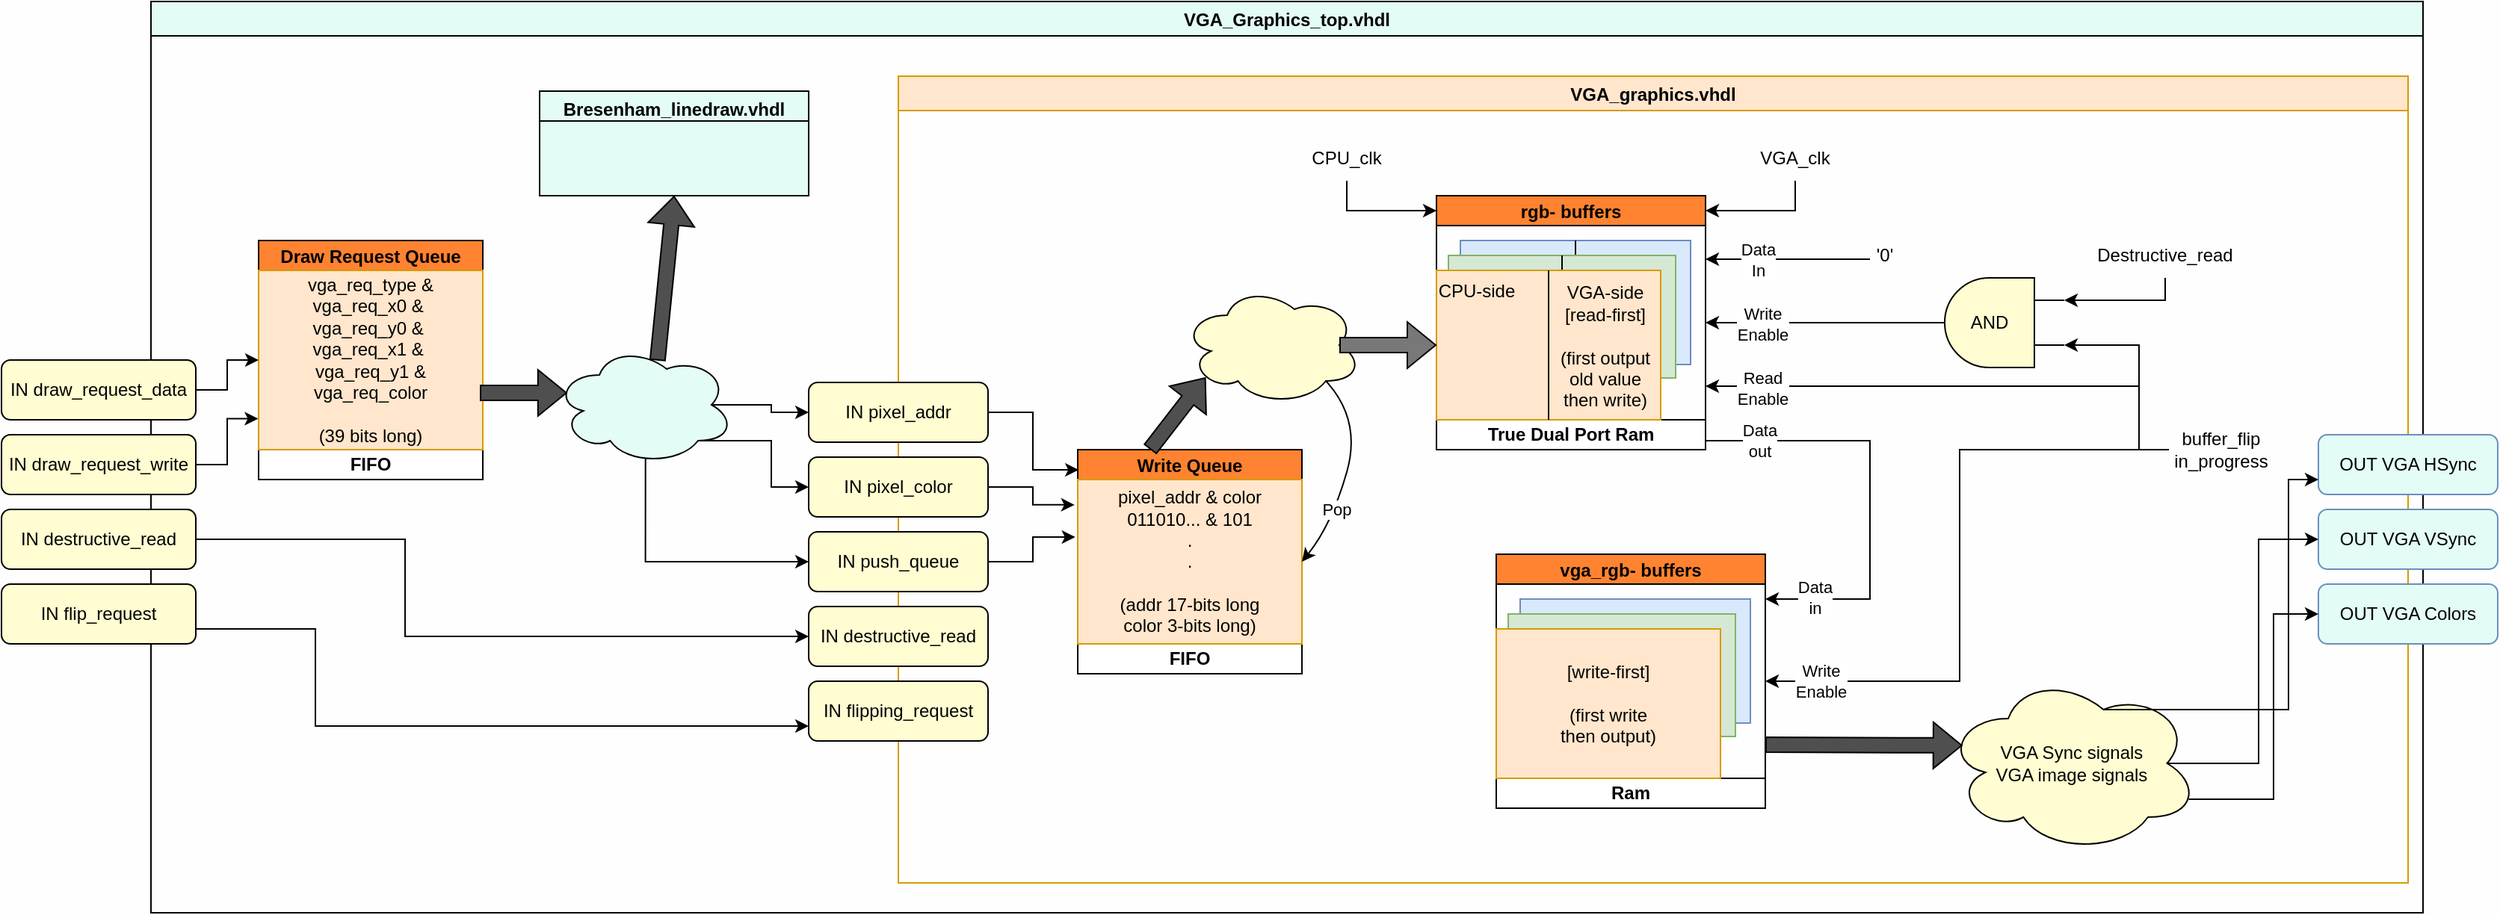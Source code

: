 <mxfile version="16.2.2" type="device"><diagram id="OmLR2BWx2eHwUq79IcDU" name="Page-1"><mxGraphModel dx="1721" dy="808" grid="1" gridSize="10" guides="1" tooltips="1" connect="1" arrows="1" fold="1" page="1" pageScale="1" pageWidth="827" pageHeight="1169" background="#FFFEFE" math="0" shadow="0"><root><mxCell id="0"/><mxCell id="1" parent="0"/><mxCell id="ckx40Ve6rpVqcE09lK4P-172" value="VGA_Graphics_top.vhdl" style="swimlane;labelBackgroundColor=none;fillColor=#E3FCF6;gradientColor=none;startSize=23;" parent="1" vertex="1"><mxGeometry x="-540" y="130" width="1520" height="610" as="geometry"/></mxCell><mxCell id="ckx40Ve6rpVqcE09lK4P-9" value="VGA_graphics.vhdl" style="swimlane;labelBackgroundColor=none;fillColor=#ffe6cc;strokeColor=#d79b00;" parent="ckx40Ve6rpVqcE09lK4P-172" vertex="1"><mxGeometry x="500" y="50" width="1010" height="540" as="geometry"/></mxCell><mxCell id="ckx40Ve6rpVqcE09lK4P-25" value="rgb- buffers" style="swimlane;labelBackgroundColor=none;fillColor=#FF8330;gradientColor=none;startSize=20;" parent="ckx40Ve6rpVqcE09lK4P-9" vertex="1"><mxGeometry x="360" y="80" width="180" height="170" as="geometry"><mxRectangle x="160" y="70" width="100" height="30" as="alternateBounds"/></mxGeometry></mxCell><mxCell id="ckx40Ve6rpVqcE09lK4P-19" value="" style="rounded=0;whiteSpace=wrap;html=1;labelBackgroundColor=none;fillColor=#dae8fc;strokeColor=#6c8ebf;" parent="ckx40Ve6rpVqcE09lK4P-25" vertex="1"><mxGeometry x="16" y="30" width="154" height="83" as="geometry"/></mxCell><mxCell id="ckx40Ve6rpVqcE09lK4P-27" value="&lt;span style=&quot;font-weight: 700&quot;&gt;True Dual Port Ram&lt;/span&gt;" style="rounded=0;whiteSpace=wrap;html=1;labelBackgroundColor=none;" parent="ckx40Ve6rpVqcE09lK4P-25" vertex="1"><mxGeometry y="150" width="180" height="20" as="geometry"/></mxCell><mxCell id="ckx40Ve6rpVqcE09lK4P-33" value="" style="endArrow=none;html=1;rounded=0;entryX=0.5;entryY=0;entryDx=0;entryDy=0;exitX=0.5;exitY=1;exitDx=0;exitDy=0;" parent="ckx40Ve6rpVqcE09lK4P-25" source="ckx40Ve6rpVqcE09lK4P-19" target="ckx40Ve6rpVqcE09lK4P-19" edge="1"><mxGeometry width="50" height="50" relative="1" as="geometry"><mxPoint x="45" y="90" as="sourcePoint"/><mxPoint x="95" y="40" as="targetPoint"/></mxGeometry></mxCell><mxCell id="ckx40Ve6rpVqcE09lK4P-22" value="" style="rounded=0;whiteSpace=wrap;html=1;labelBackgroundColor=none;fillColor=#d5e8d4;strokeColor=#82b366;" parent="ckx40Ve6rpVqcE09lK4P-25" vertex="1"><mxGeometry x="8" y="40" width="152" height="82" as="geometry"/></mxCell><mxCell id="ckx40Ve6rpVqcE09lK4P-32" value="" style="endArrow=none;html=1;rounded=0;entryX=0.5;entryY=0;entryDx=0;entryDy=0;exitX=0.5;exitY=1;exitDx=0;exitDy=0;" parent="ckx40Ve6rpVqcE09lK4P-25" source="ckx40Ve6rpVqcE09lK4P-22" target="ckx40Ve6rpVqcE09lK4P-22" edge="1"><mxGeometry width="50" height="50" relative="1" as="geometry"><mxPoint x="-30" y="160" as="sourcePoint"/><mxPoint x="20" y="110" as="targetPoint"/></mxGeometry></mxCell><mxCell id="ckx40Ve6rpVqcE09lK4P-23" value="" style="rounded=0;whiteSpace=wrap;html=1;labelBackgroundColor=none;fillColor=#ffe6cc;strokeColor=#d79b00;" parent="ckx40Ve6rpVqcE09lK4P-25" vertex="1"><mxGeometry y="50" width="150" height="100" as="geometry"/></mxCell><mxCell id="ckx40Ve6rpVqcE09lK4P-31" value="" style="endArrow=none;html=1;rounded=0;entryX=0.5;entryY=0;entryDx=0;entryDy=0;exitX=0.5;exitY=1;exitDx=0;exitDy=0;" parent="ckx40Ve6rpVqcE09lK4P-25" source="ckx40Ve6rpVqcE09lK4P-23" target="ckx40Ve6rpVqcE09lK4P-23" edge="1"><mxGeometry width="50" height="50" relative="1" as="geometry"><mxPoint x="-30" y="170" as="sourcePoint"/><mxPoint x="20" y="120" as="targetPoint"/></mxGeometry></mxCell><mxCell id="ckx40Ve6rpVqcE09lK4P-34" value="CPU-side" style="text;html=1;strokeColor=none;fillColor=none;align=center;verticalAlign=middle;whiteSpace=wrap;rounded=0;labelBackgroundColor=none;" parent="ckx40Ve6rpVqcE09lK4P-25" vertex="1"><mxGeometry y="50" width="54" height="27" as="geometry"/></mxCell><mxCell id="ckx40Ve6rpVqcE09lK4P-45" value="VGA-side&lt;br&gt;[read-first]&lt;br&gt;&lt;br&gt;(first output old value&lt;br&gt;then write)" style="text;html=1;strokeColor=none;fillColor=none;align=center;verticalAlign=middle;whiteSpace=wrap;rounded=0;labelBackgroundColor=none;" parent="ckx40Ve6rpVqcE09lK4P-25" vertex="1"><mxGeometry x="76" y="51" width="74" height="99" as="geometry"/></mxCell><mxCell id="ckx40Ve6rpVqcE09lK4P-48" value="vga_rgb- buffers" style="swimlane;labelBackgroundColor=none;fillColor=#FF8330;gradientColor=none;startSize=20;" parent="ckx40Ve6rpVqcE09lK4P-9" vertex="1"><mxGeometry x="400" y="320" width="180" height="170" as="geometry"><mxRectangle x="160" y="70" width="100" height="30" as="alternateBounds"/></mxGeometry></mxCell><mxCell id="ckx40Ve6rpVqcE09lK4P-49" value="" style="rounded=0;whiteSpace=wrap;html=1;labelBackgroundColor=none;fillColor=#dae8fc;strokeColor=#6c8ebf;" parent="ckx40Ve6rpVqcE09lK4P-48" vertex="1"><mxGeometry x="16" y="30" width="154" height="83" as="geometry"/></mxCell><mxCell id="ckx40Ve6rpVqcE09lK4P-50" value="&lt;b&gt;Ram&lt;/b&gt;" style="rounded=0;whiteSpace=wrap;html=1;labelBackgroundColor=none;" parent="ckx40Ve6rpVqcE09lK4P-48" vertex="1"><mxGeometry y="150" width="180" height="20" as="geometry"/></mxCell><mxCell id="ckx40Ve6rpVqcE09lK4P-52" value="" style="rounded=0;whiteSpace=wrap;html=1;labelBackgroundColor=none;fillColor=#d5e8d4;strokeColor=#82b366;" parent="ckx40Ve6rpVqcE09lK4P-48" vertex="1"><mxGeometry x="8" y="40" width="152" height="82" as="geometry"/></mxCell><mxCell id="ckx40Ve6rpVqcE09lK4P-54" value="[write-first]&lt;br&gt;&lt;br&gt;(first write&lt;br&gt;then output)" style="rounded=0;whiteSpace=wrap;html=1;labelBackgroundColor=none;fillColor=#ffe6cc;strokeColor=#d79b00;" parent="ckx40Ve6rpVqcE09lK4P-48" vertex="1"><mxGeometry y="50" width="150" height="100" as="geometry"/></mxCell><mxCell id="ckx40Ve6rpVqcE09lK4P-73" value="VGA Sync signals&lt;br&gt;VGA image signals" style="ellipse;shape=cloud;whiteSpace=wrap;html=1;labelBackgroundColor=none;fillColor=#FFFDD1;gradientColor=none;" parent="ckx40Ve6rpVqcE09lK4P-9" vertex="1"><mxGeometry x="700" y="400" width="170" height="120" as="geometry"/></mxCell><mxCell id="ckx40Ve6rpVqcE09lK4P-74" value="" style="shape=flexArrow;endArrow=classic;html=1;rounded=0;entryX=0.07;entryY=0.4;entryDx=0;entryDy=0;entryPerimeter=0;exitX=1;exitY=0.75;exitDx=0;exitDy=0;fillColor=#4F4F4F;" parent="ckx40Ve6rpVqcE09lK4P-9" source="ckx40Ve6rpVqcE09lK4P-48" target="ckx40Ve6rpVqcE09lK4P-73" edge="1"><mxGeometry width="50" height="50" relative="1" as="geometry"><mxPoint x="560" y="460" as="sourcePoint"/><mxPoint x="701.9" y="448.0" as="targetPoint"/></mxGeometry></mxCell><mxCell id="ckx40Ve6rpVqcE09lK4P-140" style="edgeStyle=orthogonalEdgeStyle;rounded=0;orthogonalLoop=1;jettySize=auto;html=1;entryX=1;entryY=0.25;entryDx=0;entryDy=0;" parent="ckx40Ve6rpVqcE09lK4P-9" source="ckx40Ve6rpVqcE09lK4P-78" target="ckx40Ve6rpVqcE09lK4P-25" edge="1"><mxGeometry relative="1" as="geometry"><Array as="points"><mxPoint x="644" y="123"/></Array></mxGeometry></mxCell><mxCell id="ckx40Ve6rpVqcE09lK4P-141" value="Data&lt;br&gt;In" style="edgeLabel;html=1;align=center;verticalAlign=middle;resizable=0;points=[];" parent="ckx40Ve6rpVqcE09lK4P-140" vertex="1" connectable="0"><mxGeometry x="-0.169" relative="1" as="geometry"><mxPoint x="-30" as="offset"/></mxGeometry></mxCell><mxCell id="ckx40Ve6rpVqcE09lK4P-78" value="'0'" style="text;html=1;strokeColor=none;fillColor=none;align=center;verticalAlign=middle;whiteSpace=wrap;rounded=0;labelBackgroundColor=none;" parent="ckx40Ve6rpVqcE09lK4P-9" vertex="1"><mxGeometry x="650" y="110" width="20" height="20" as="geometry"/></mxCell><mxCell id="ckx40Ve6rpVqcE09lK4P-81" value="" style="endArrow=classic;html=1;rounded=0;entryX=1;entryY=0.5;entryDx=0;entryDy=0;exitX=1;exitY=0.5;exitDx=0;exitDy=0;exitPerimeter=0;" parent="ckx40Ve6rpVqcE09lK4P-9" source="ckx40Ve6rpVqcE09lK4P-134" target="ckx40Ve6rpVqcE09lK4P-25" edge="1"><mxGeometry width="50" height="50" relative="1" as="geometry"><mxPoint x="725" y="165" as="sourcePoint"/><mxPoint x="600" y="210" as="targetPoint"/></mxGeometry></mxCell><mxCell id="ckx40Ve6rpVqcE09lK4P-82" value="Write&lt;br&gt;Enable" style="edgeLabel;html=1;align=center;verticalAlign=middle;resizable=0;points=[];" parent="ckx40Ve6rpVqcE09lK4P-81" vertex="1" connectable="0"><mxGeometry x="-0.379" y="2" relative="1" as="geometry"><mxPoint x="-59" y="-1" as="offset"/></mxGeometry></mxCell><mxCell id="ckx40Ve6rpVqcE09lK4P-92" value="" style="ellipse;shape=cloud;whiteSpace=wrap;html=1;labelBackgroundColor=none;fillColor=#FFFDD1;gradientColor=none;" parent="ckx40Ve6rpVqcE09lK4P-9" vertex="1"><mxGeometry x="190" y="140" width="120" height="80" as="geometry"/></mxCell><mxCell id="ckx40Ve6rpVqcE09lK4P-94" value="" style="shape=flexArrow;endArrow=classic;html=1;rounded=0;exitX=0.875;exitY=0.5;exitDx=0;exitDy=0;exitPerimeter=0;entryX=0;entryY=0.5;entryDx=0;entryDy=0;fillColor=#787878;" parent="ckx40Ve6rpVqcE09lK4P-9" source="ckx40Ve6rpVqcE09lK4P-92" target="ckx40Ve6rpVqcE09lK4P-23" edge="1"><mxGeometry width="50" height="50" relative="1" as="geometry"><mxPoint x="210" y="160" as="sourcePoint"/><mxPoint x="370" y="110" as="targetPoint"/></mxGeometry></mxCell><mxCell id="ckx40Ve6rpVqcE09lK4P-145" style="edgeStyle=orthogonalEdgeStyle;rounded=0;orthogonalLoop=1;jettySize=auto;html=1;entryX=0;entryY=0.25;entryDx=0;entryDy=0;entryPerimeter=0;" parent="ckx40Ve6rpVqcE09lK4P-9" source="ckx40Ve6rpVqcE09lK4P-86" target="ckx40Ve6rpVqcE09lK4P-134" edge="1"><mxGeometry relative="1" as="geometry"><Array as="points"><mxPoint x="830" y="250"/><mxPoint x="830" y="180"/></Array></mxGeometry></mxCell><mxCell id="nvDLu380f2V6rDjUBtkJ-11" style="edgeStyle=orthogonalEdgeStyle;rounded=0;orthogonalLoop=1;jettySize=auto;html=1;entryX=1;entryY=0.75;entryDx=0;entryDy=0;strokeColor=#000000;" edge="1" parent="ckx40Ve6rpVqcE09lK4P-9" source="ckx40Ve6rpVqcE09lK4P-86" target="ckx40Ve6rpVqcE09lK4P-25"><mxGeometry relative="1" as="geometry"><Array as="points"><mxPoint x="830" y="250"/><mxPoint x="830" y="207"/></Array></mxGeometry></mxCell><mxCell id="nvDLu380f2V6rDjUBtkJ-12" value="Read&lt;br&gt;Enable" style="edgeLabel;html=1;align=center;verticalAlign=middle;resizable=0;points=[];" vertex="1" connectable="0" parent="nvDLu380f2V6rDjUBtkJ-11"><mxGeometry x="0.738" y="2" relative="1" as="geometry"><mxPoint x="-8" y="-1" as="offset"/></mxGeometry></mxCell><mxCell id="ckx40Ve6rpVqcE09lK4P-86" value="buffer_flip&lt;br&gt;in_progress" style="text;html=1;strokeColor=none;fillColor=none;align=center;verticalAlign=middle;whiteSpace=wrap;rounded=0;labelBackgroundColor=none;" parent="ckx40Ve6rpVqcE09lK4P-9" vertex="1"><mxGeometry x="850" y="230" width="70" height="40" as="geometry"/></mxCell><mxCell id="ckx40Ve6rpVqcE09lK4P-87" style="edgeStyle=orthogonalEdgeStyle;rounded=0;orthogonalLoop=1;jettySize=auto;html=1;entryX=1;entryY=0.5;entryDx=0;entryDy=0;" parent="ckx40Ve6rpVqcE09lK4P-9" source="ckx40Ve6rpVqcE09lK4P-86" target="ckx40Ve6rpVqcE09lK4P-48" edge="1"><mxGeometry relative="1" as="geometry"><mxPoint x="550" y="370" as="targetPoint"/><Array as="points"><mxPoint x="710" y="250"/><mxPoint x="710" y="405"/></Array></mxGeometry></mxCell><mxCell id="ckx40Ve6rpVqcE09lK4P-88" value="Write&lt;br&gt;Enable" style="edgeLabel;html=1;align=center;verticalAlign=middle;resizable=0;points=[];" parent="ckx40Ve6rpVqcE09lK4P-87" vertex="1" connectable="0"><mxGeometry x="0.4" relative="1" as="geometry"><mxPoint x="-91" as="offset"/></mxGeometry></mxCell><mxCell id="ckx40Ve6rpVqcE09lK4P-95" value="Write Queue" style="swimlane;labelBackgroundColor=none;fillColor=#FF8330;gradientColor=none;startSize=20;" parent="ckx40Ve6rpVqcE09lK4P-9" vertex="1"><mxGeometry x="120" y="250" width="150" height="150" as="geometry"><mxRectangle x="160" y="70" width="100" height="30" as="alternateBounds"/></mxGeometry></mxCell><mxCell id="ckx40Ve6rpVqcE09lK4P-97" value="&lt;span style=&quot;font-weight: 700&quot;&gt;FIFO&lt;/span&gt;" style="rounded=0;whiteSpace=wrap;html=1;labelBackgroundColor=none;" parent="ckx40Ve6rpVqcE09lK4P-95" vertex="1"><mxGeometry y="130" width="150" height="20" as="geometry"/></mxCell><mxCell id="ckx40Ve6rpVqcE09lK4P-105" value="pixel_addr &amp;amp; color&lt;br&gt;011010... &amp;amp; 101&lt;br&gt;.&lt;br&gt;.&lt;br&gt;&lt;br&gt;(addr 17-bits long&lt;br&gt;color 3-bits long)" style="rounded=0;whiteSpace=wrap;html=1;labelBackgroundColor=none;fillColor=#ffe6cc;strokeColor=#d79b00;" parent="ckx40Ve6rpVqcE09lK4P-95" vertex="1"><mxGeometry y="20" width="150" height="110" as="geometry"/></mxCell><mxCell id="ckx40Ve6rpVqcE09lK4P-123" value="" style="shape=flexArrow;endArrow=classic;html=1;rounded=0;entryX=0.13;entryY=0.77;entryDx=0;entryDy=0;entryPerimeter=0;exitX=0.322;exitY=-0.001;exitDx=0;exitDy=0;exitPerimeter=0;fillColor=#4F4F4F;" parent="ckx40Ve6rpVqcE09lK4P-9" source="ckx40Ve6rpVqcE09lK4P-95" target="ckx40Ve6rpVqcE09lK4P-92" edge="1"><mxGeometry width="50" height="50" relative="1" as="geometry"><mxPoint x="170" y="240" as="sourcePoint"/><mxPoint x="170" y="160" as="targetPoint"/></mxGeometry></mxCell><mxCell id="ckx40Ve6rpVqcE09lK4P-124" value="" style="curved=1;endArrow=classic;html=1;rounded=0;exitX=0.8;exitY=0.8;exitDx=0;exitDy=0;exitPerimeter=0;entryX=1;entryY=0.5;entryDx=0;entryDy=0;" parent="ckx40Ve6rpVqcE09lK4P-9" source="ckx40Ve6rpVqcE09lK4P-92" target="ckx40Ve6rpVqcE09lK4P-95" edge="1"><mxGeometry width="50" height="50" relative="1" as="geometry"><mxPoint x="330" y="470" as="sourcePoint"/><mxPoint x="380" y="420" as="targetPoint"/><Array as="points"><mxPoint x="310" y="230"/><mxPoint x="290" y="300"/></Array></mxGeometry></mxCell><mxCell id="ckx40Ve6rpVqcE09lK4P-128" value="Pop" style="edgeLabel;html=1;align=center;verticalAlign=middle;resizable=0;points=[];" parent="ckx40Ve6rpVqcE09lK4P-124" vertex="1" connectable="0"><mxGeometry x="0.19" y="-4" relative="1" as="geometry"><mxPoint y="15" as="offset"/></mxGeometry></mxCell><mxCell id="ckx40Ve6rpVqcE09lK4P-131" style="edgeStyle=orthogonalEdgeStyle;rounded=0;orthogonalLoop=1;jettySize=auto;html=1;" parent="ckx40Ve6rpVqcE09lK4P-9" source="ckx40Ve6rpVqcE09lK4P-129" target="ckx40Ve6rpVqcE09lK4P-25" edge="1"><mxGeometry relative="1" as="geometry"><Array as="points"><mxPoint x="300" y="90"/></Array></mxGeometry></mxCell><mxCell id="ckx40Ve6rpVqcE09lK4P-129" value="CPU_clk" style="text;html=1;strokeColor=none;fillColor=none;align=center;verticalAlign=middle;whiteSpace=wrap;rounded=0;labelBackgroundColor=none;" parent="ckx40Ve6rpVqcE09lK4P-9" vertex="1"><mxGeometry x="270" y="40" width="60" height="30" as="geometry"/></mxCell><mxCell id="ckx40Ve6rpVqcE09lK4P-132" style="edgeStyle=orthogonalEdgeStyle;rounded=0;orthogonalLoop=1;jettySize=auto;html=1;" parent="ckx40Ve6rpVqcE09lK4P-9" source="ckx40Ve6rpVqcE09lK4P-130" target="ckx40Ve6rpVqcE09lK4P-25" edge="1"><mxGeometry relative="1" as="geometry"><Array as="points"><mxPoint x="600" y="90"/></Array></mxGeometry></mxCell><mxCell id="ckx40Ve6rpVqcE09lK4P-130" value="VGA_clk" style="text;html=1;strokeColor=none;fillColor=none;align=center;verticalAlign=middle;whiteSpace=wrap;rounded=0;labelBackgroundColor=none;" parent="ckx40Ve6rpVqcE09lK4P-9" vertex="1"><mxGeometry x="570" y="40" width="60" height="30" as="geometry"/></mxCell><mxCell id="ckx40Ve6rpVqcE09lK4P-134" value="" style="verticalLabelPosition=bottom;shadow=0;dashed=0;align=center;html=1;verticalAlign=top;shape=mxgraph.electrical.logic_gates.logic_gate;operation=and;labelBackgroundColor=none;fillColor=#FFFDD1;gradientColor=none;rotation=-180;" parent="ckx40Ve6rpVqcE09lK4P-9" vertex="1"><mxGeometry x="680" y="135" width="100" height="60" as="geometry"/></mxCell><mxCell id="ckx40Ve6rpVqcE09lK4P-144" style="edgeStyle=orthogonalEdgeStyle;rounded=0;orthogonalLoop=1;jettySize=auto;html=1;entryX=0;entryY=0.75;entryDx=0;entryDy=0;entryPerimeter=0;" parent="ckx40Ve6rpVqcE09lK4P-9" source="ckx40Ve6rpVqcE09lK4P-136" target="ckx40Ve6rpVqcE09lK4P-134" edge="1"><mxGeometry relative="1" as="geometry"><Array as="points"><mxPoint x="847" y="150"/></Array></mxGeometry></mxCell><mxCell id="ckx40Ve6rpVqcE09lK4P-136" value="Destructive_read" style="text;html=1;strokeColor=none;fillColor=none;align=center;verticalAlign=middle;whiteSpace=wrap;rounded=0;labelBackgroundColor=none;" parent="ckx40Ve6rpVqcE09lK4P-9" vertex="1"><mxGeometry x="800" y="105" width="95" height="30" as="geometry"/></mxCell><mxCell id="ckx40Ve6rpVqcE09lK4P-146" value="AND" style="text;html=1;strokeColor=none;fillColor=none;align=center;verticalAlign=middle;whiteSpace=wrap;rounded=0;labelBackgroundColor=none;" parent="ckx40Ve6rpVqcE09lK4P-9" vertex="1"><mxGeometry x="700" y="150" width="60" height="30" as="geometry"/></mxCell><mxCell id="ckx40Ve6rpVqcE09lK4P-122" value="IN flipping_request" style="rounded=1;whiteSpace=wrap;html=1;labelBackgroundColor=none;fillColor=#FFFDD1;gradientColor=none;" parent="ckx40Ve6rpVqcE09lK4P-9" vertex="1"><mxGeometry x="-60" y="405" width="120" height="40" as="geometry"/></mxCell><mxCell id="ckx40Ve6rpVqcE09lK4P-148" value="IN destructive_read" style="rounded=1;whiteSpace=wrap;html=1;labelBackgroundColor=none;fillColor=#FFFDD1;gradientColor=none;" parent="ckx40Ve6rpVqcE09lK4P-9" vertex="1"><mxGeometry x="-60" y="355" width="120" height="40" as="geometry"/></mxCell><mxCell id="ckx40Ve6rpVqcE09lK4P-163" style="edgeStyle=orthogonalEdgeStyle;rounded=0;orthogonalLoop=1;jettySize=auto;html=1;exitX=1;exitY=0.5;exitDx=0;exitDy=0;entryX=-0.011;entryY=0.35;entryDx=0;entryDy=0;entryPerimeter=0;" parent="ckx40Ve6rpVqcE09lK4P-9" source="ckx40Ve6rpVqcE09lK4P-149" target="ckx40Ve6rpVqcE09lK4P-105" edge="1"><mxGeometry relative="1" as="geometry"/></mxCell><mxCell id="ckx40Ve6rpVqcE09lK4P-149" value="IN push_queue" style="rounded=1;whiteSpace=wrap;html=1;labelBackgroundColor=none;fillColor=#FFFDD1;gradientColor=none;" parent="ckx40Ve6rpVqcE09lK4P-9" vertex="1"><mxGeometry x="-60" y="305" width="120" height="40" as="geometry"/></mxCell><mxCell id="ckx40Ve6rpVqcE09lK4P-162" style="edgeStyle=orthogonalEdgeStyle;rounded=0;orthogonalLoop=1;jettySize=auto;html=1;exitX=1;exitY=0.5;exitDx=0;exitDy=0;entryX=-0.014;entryY=0.154;entryDx=0;entryDy=0;entryPerimeter=0;" parent="ckx40Ve6rpVqcE09lK4P-9" source="ckx40Ve6rpVqcE09lK4P-150" target="ckx40Ve6rpVqcE09lK4P-105" edge="1"><mxGeometry relative="1" as="geometry"/></mxCell><mxCell id="ckx40Ve6rpVqcE09lK4P-150" value="IN pixel_color" style="rounded=1;whiteSpace=wrap;html=1;labelBackgroundColor=none;fillColor=#FFFDD1;gradientColor=none;" parent="ckx40Ve6rpVqcE09lK4P-9" vertex="1"><mxGeometry x="-60" y="255" width="120" height="40" as="geometry"/></mxCell><mxCell id="ckx40Ve6rpVqcE09lK4P-161" style="edgeStyle=orthogonalEdgeStyle;rounded=0;orthogonalLoop=1;jettySize=auto;html=1;exitX=1;exitY=0.5;exitDx=0;exitDy=0;entryX=0.004;entryY=0.09;entryDx=0;entryDy=0;entryPerimeter=0;" parent="ckx40Ve6rpVqcE09lK4P-9" source="ckx40Ve6rpVqcE09lK4P-151" target="ckx40Ve6rpVqcE09lK4P-95" edge="1"><mxGeometry relative="1" as="geometry"/></mxCell><mxCell id="ckx40Ve6rpVqcE09lK4P-151" value="IN pixel_addr" style="rounded=1;whiteSpace=wrap;html=1;labelBackgroundColor=none;fillColor=#FFFDD1;gradientColor=none;" parent="ckx40Ve6rpVqcE09lK4P-9" vertex="1"><mxGeometry x="-60" y="205" width="120" height="40" as="geometry"/></mxCell><mxCell id="ckx40Ve6rpVqcE09lK4P-152" value="OUT VGA Colors" style="rounded=1;whiteSpace=wrap;html=1;labelBackgroundColor=none;fillColor=#E3FCF6;strokeColor=#6c8ebf;" parent="ckx40Ve6rpVqcE09lK4P-172" vertex="1"><mxGeometry x="1450" y="390" width="120" height="40" as="geometry"/></mxCell><mxCell id="ckx40Ve6rpVqcE09lK4P-153" value="OUT VGA HSync" style="rounded=1;whiteSpace=wrap;html=1;labelBackgroundColor=none;fillColor=#E3FCF6;strokeColor=#6c8ebf;" parent="ckx40Ve6rpVqcE09lK4P-172" vertex="1"><mxGeometry x="1450" y="290" width="120" height="40" as="geometry"/></mxCell><mxCell id="ckx40Ve6rpVqcE09lK4P-154" value="OUT VGA VSync" style="rounded=1;whiteSpace=wrap;html=1;labelBackgroundColor=none;fillColor=#E3FCF6;strokeColor=#6c8ebf;" parent="ckx40Ve6rpVqcE09lK4P-172" vertex="1"><mxGeometry x="1450" y="340" width="120" height="40" as="geometry"/></mxCell><mxCell id="ckx40Ve6rpVqcE09lK4P-168" style="edgeStyle=orthogonalEdgeStyle;rounded=0;orthogonalLoop=1;jettySize=auto;html=1;exitX=0.625;exitY=0.2;exitDx=0;exitDy=0;exitPerimeter=0;entryX=0;entryY=0.75;entryDx=0;entryDy=0;strokeColor=#000000;fillColor=#4F4F4F;" parent="ckx40Ve6rpVqcE09lK4P-172" source="ckx40Ve6rpVqcE09lK4P-73" target="ckx40Ve6rpVqcE09lK4P-153" edge="1"><mxGeometry relative="1" as="geometry"><Array as="points"><mxPoint x="1430" y="474"/><mxPoint x="1430" y="320"/></Array></mxGeometry></mxCell><mxCell id="ckx40Ve6rpVqcE09lK4P-170" style="edgeStyle=orthogonalEdgeStyle;rounded=0;orthogonalLoop=1;jettySize=auto;html=1;exitX=0.875;exitY=0.5;exitDx=0;exitDy=0;exitPerimeter=0;entryX=0;entryY=0.5;entryDx=0;entryDy=0;strokeColor=#000000;fillColor=#4F4F4F;" parent="ckx40Ve6rpVqcE09lK4P-172" source="ckx40Ve6rpVqcE09lK4P-73" target="ckx40Ve6rpVqcE09lK4P-154" edge="1"><mxGeometry relative="1" as="geometry"><Array as="points"><mxPoint x="1410" y="510"/><mxPoint x="1410" y="360"/></Array></mxGeometry></mxCell><mxCell id="ckx40Ve6rpVqcE09lK4P-171" style="edgeStyle=orthogonalEdgeStyle;rounded=0;orthogonalLoop=1;jettySize=auto;html=1;exitX=0.96;exitY=0.7;exitDx=0;exitDy=0;exitPerimeter=0;entryX=0;entryY=0.5;entryDx=0;entryDy=0;strokeColor=#000000;fillColor=#4F4F4F;" parent="ckx40Ve6rpVqcE09lK4P-172" source="ckx40Ve6rpVqcE09lK4P-73" target="ckx40Ve6rpVqcE09lK4P-152" edge="1"><mxGeometry relative="1" as="geometry"><Array as="points"><mxPoint x="1420" y="534"/><mxPoint x="1420" y="410"/></Array></mxGeometry></mxCell><mxCell id="ckx40Ve6rpVqcE09lK4P-173" value="Bresenham_linedraw.vhdl" style="swimlane;labelBackgroundColor=none;fillColor=#E3FCF6;gradientColor=none;" parent="ckx40Ve6rpVqcE09lK4P-172" vertex="1"><mxGeometry x="260" y="60" width="180" height="70" as="geometry"/></mxCell><mxCell id="ckx40Ve6rpVqcE09lK4P-212" value="" style="rounded=0;whiteSpace=wrap;html=1;labelBackgroundColor=none;fontSize=11;fillColor=#E3FCF6;gradientColor=none;" parent="ckx40Ve6rpVqcE09lK4P-173" vertex="1"><mxGeometry y="20" width="180" height="50" as="geometry"/></mxCell><mxCell id="ckx40Ve6rpVqcE09lK4P-186" value="Draw Request Queue" style="swimlane;labelBackgroundColor=none;fillColor=#FF8330;gradientColor=none;startSize=20;" parent="ckx40Ve6rpVqcE09lK4P-172" vertex="1"><mxGeometry x="72" y="160" width="150" height="160" as="geometry"><mxRectangle x="160" y="70" width="100" height="30" as="alternateBounds"/></mxGeometry></mxCell><mxCell id="ckx40Ve6rpVqcE09lK4P-187" value="&lt;span style=&quot;font-weight: 700&quot;&gt;FIFO&lt;/span&gt;" style="rounded=0;whiteSpace=wrap;html=1;labelBackgroundColor=none;" parent="ckx40Ve6rpVqcE09lK4P-186" vertex="1"><mxGeometry y="140" width="150" height="20" as="geometry"/></mxCell><mxCell id="ckx40Ve6rpVqcE09lK4P-188" value="&lt;div&gt;vga_req_type &amp;amp; vga_req_x0 &amp;amp;&amp;nbsp;&lt;/div&gt;&lt;div&gt;vga_req_y0 &amp;amp;&amp;nbsp;&lt;/div&gt;&lt;div&gt;vga_req_x1 &amp;amp;&amp;nbsp;&lt;/div&gt;&lt;div&gt;vga_req_y1 &amp;amp; vga_req_color&lt;/div&gt;&lt;div&gt;&lt;br&gt;&lt;/div&gt;&lt;div&gt;(39 bits long)&lt;/div&gt;" style="rounded=0;whiteSpace=wrap;html=1;labelBackgroundColor=none;fillColor=#ffe6cc;strokeColor=#d79b00;" parent="ckx40Ve6rpVqcE09lK4P-186" vertex="1"><mxGeometry y="20" width="150" height="120" as="geometry"/></mxCell><mxCell id="ckx40Ve6rpVqcE09lK4P-203" style="edgeStyle=orthogonalEdgeStyle;rounded=0;orthogonalLoop=1;jettySize=auto;html=1;entryX=0;entryY=0.5;entryDx=0;entryDy=0;fontSize=11;strokeColor=#000000;fillColor=#4F4F4F;exitX=0.875;exitY=0.5;exitDx=0;exitDy=0;exitPerimeter=0;" parent="ckx40Ve6rpVqcE09lK4P-172" source="ckx40Ve6rpVqcE09lK4P-200" target="ckx40Ve6rpVqcE09lK4P-151" edge="1"><mxGeometry relative="1" as="geometry"/></mxCell><mxCell id="ckx40Ve6rpVqcE09lK4P-204" style="edgeStyle=orthogonalEdgeStyle;rounded=0;orthogonalLoop=1;jettySize=auto;html=1;exitX=0.8;exitY=0.8;exitDx=0;exitDy=0;exitPerimeter=0;entryX=0;entryY=0.5;entryDx=0;entryDy=0;fontSize=11;strokeColor=#000000;fillColor=#4F4F4F;" parent="ckx40Ve6rpVqcE09lK4P-172" source="ckx40Ve6rpVqcE09lK4P-200" target="ckx40Ve6rpVqcE09lK4P-150" edge="1"><mxGeometry relative="1" as="geometry"/></mxCell><mxCell id="ckx40Ve6rpVqcE09lK4P-205" style="edgeStyle=orthogonalEdgeStyle;rounded=0;orthogonalLoop=1;jettySize=auto;html=1;entryX=0;entryY=0.5;entryDx=0;entryDy=0;fontSize=11;strokeColor=#000000;fillColor=#4F4F4F;exitX=0.507;exitY=0.943;exitDx=0;exitDy=0;exitPerimeter=0;" parent="ckx40Ve6rpVqcE09lK4P-172" source="ckx40Ve6rpVqcE09lK4P-200" target="ckx40Ve6rpVqcE09lK4P-149" edge="1"><mxGeometry relative="1" as="geometry"><Array as="points"><mxPoint x="331" y="375"/></Array></mxGeometry></mxCell><mxCell id="ckx40Ve6rpVqcE09lK4P-200" value="" style="ellipse;shape=cloud;whiteSpace=wrap;html=1;labelBackgroundColor=none;fontSize=11;fillColor=#E3FCF6;gradientColor=none;" parent="ckx40Ve6rpVqcE09lK4P-172" vertex="1"><mxGeometry x="270" y="230" width="120" height="80" as="geometry"/></mxCell><mxCell id="ckx40Ve6rpVqcE09lK4P-201" value="" style="shape=flexArrow;endArrow=classic;html=1;rounded=0;fontSize=11;strokeColor=#000000;fillColor=#4F4F4F;entryX=0.5;entryY=1;entryDx=0;entryDy=0;exitX=0.574;exitY=0.13;exitDx=0;exitDy=0;exitPerimeter=0;" parent="ckx40Ve6rpVqcE09lK4P-172" source="ckx40Ve6rpVqcE09lK4P-200" target="ckx40Ve6rpVqcE09lK4P-173" edge="1"><mxGeometry width="50" height="50" relative="1" as="geometry"><mxPoint x="250" y="360" as="sourcePoint"/><mxPoint x="300" y="310" as="targetPoint"/></mxGeometry></mxCell><mxCell id="ckx40Ve6rpVqcE09lK4P-202" value="" style="shape=flexArrow;endArrow=classic;html=1;rounded=0;fontSize=11;strokeColor=#000000;fillColor=#4F4F4F;entryX=0.07;entryY=0.4;entryDx=0;entryDy=0;entryPerimeter=0;" parent="ckx40Ve6rpVqcE09lK4P-172" target="ckx40Ve6rpVqcE09lK4P-200" edge="1"><mxGeometry width="50" height="50" relative="1" as="geometry"><mxPoint x="220" y="262" as="sourcePoint"/><mxPoint x="303.12" y="379.6" as="targetPoint"/></mxGeometry></mxCell><mxCell id="ckx40Ve6rpVqcE09lK4P-207" style="edgeStyle=orthogonalEdgeStyle;rounded=0;orthogonalLoop=1;jettySize=auto;html=1;entryX=0;entryY=0.75;entryDx=0;entryDy=0;fontSize=11;strokeColor=#000000;fillColor=#4F4F4F;" parent="1" source="ckx40Ve6rpVqcE09lK4P-175" target="ckx40Ve6rpVqcE09lK4P-122" edge="1"><mxGeometry relative="1" as="geometry"><Array as="points"><mxPoint x="-430" y="550"/><mxPoint x="-430" y="615"/></Array></mxGeometry></mxCell><mxCell id="ckx40Ve6rpVqcE09lK4P-175" value="IN flip_request" style="rounded=1;whiteSpace=wrap;html=1;labelBackgroundColor=none;fillColor=#FFFDD1;gradientColor=none;" parent="1" vertex="1"><mxGeometry x="-640" y="520" width="130" height="40" as="geometry"/></mxCell><mxCell id="ckx40Ve6rpVqcE09lK4P-208" style="edgeStyle=orthogonalEdgeStyle;rounded=0;orthogonalLoop=1;jettySize=auto;html=1;entryX=0;entryY=0.5;entryDx=0;entryDy=0;fontSize=11;strokeColor=#000000;fillColor=#4F4F4F;" parent="1" source="ckx40Ve6rpVqcE09lK4P-176" target="ckx40Ve6rpVqcE09lK4P-148" edge="1"><mxGeometry relative="1" as="geometry"><Array as="points"><mxPoint x="-370" y="490"/><mxPoint x="-370" y="555"/></Array></mxGeometry></mxCell><mxCell id="ckx40Ve6rpVqcE09lK4P-176" value="IN destructive_read" style="rounded=1;whiteSpace=wrap;html=1;labelBackgroundColor=none;fillColor=#FFFDD1;gradientColor=none;" parent="1" vertex="1"><mxGeometry x="-640" y="470" width="130" height="40" as="geometry"/></mxCell><mxCell id="ckx40Ve6rpVqcE09lK4P-211" style="edgeStyle=orthogonalEdgeStyle;rounded=0;orthogonalLoop=1;jettySize=auto;html=1;entryX=-0.002;entryY=0.827;entryDx=0;entryDy=0;entryPerimeter=0;fontSize=11;strokeColor=#000000;fillColor=#4F4F4F;" parent="1" source="ckx40Ve6rpVqcE09lK4P-189" target="ckx40Ve6rpVqcE09lK4P-188" edge="1"><mxGeometry relative="1" as="geometry"/></mxCell><mxCell id="ckx40Ve6rpVqcE09lK4P-189" value="IN&amp;nbsp;draw_request_write" style="rounded=1;whiteSpace=wrap;html=1;labelBackgroundColor=none;fillColor=#FFFDD1;gradientColor=none;" parent="1" vertex="1"><mxGeometry x="-640" y="420" width="130" height="40" as="geometry"/></mxCell><mxCell id="ckx40Ve6rpVqcE09lK4P-210" style="edgeStyle=orthogonalEdgeStyle;rounded=0;orthogonalLoop=1;jettySize=auto;html=1;fontSize=11;strokeColor=#000000;fillColor=#4F4F4F;" parent="1" source="ckx40Ve6rpVqcE09lK4P-190" target="ckx40Ve6rpVqcE09lK4P-188" edge="1"><mxGeometry relative="1" as="geometry"/></mxCell><mxCell id="ckx40Ve6rpVqcE09lK4P-190" value="IN draw_request_data" style="rounded=1;whiteSpace=wrap;html=1;labelBackgroundColor=none;fillColor=#FFFDD1;gradientColor=none;" parent="1" vertex="1"><mxGeometry x="-640" y="370" width="130" height="40" as="geometry"/></mxCell><mxCell id="nvDLu380f2V6rDjUBtkJ-2" style="edgeStyle=orthogonalEdgeStyle;rounded=0;orthogonalLoop=1;jettySize=auto;html=1;exitX=1;exitY=0.75;exitDx=0;exitDy=0;" edge="1" parent="1" source="ckx40Ve6rpVqcE09lK4P-25"><mxGeometry relative="1" as="geometry"><mxPoint x="540" y="530" as="targetPoint"/><Array as="points"><mxPoint x="500" y="424"/><mxPoint x="610" y="424"/><mxPoint x="610" y="530"/></Array></mxGeometry></mxCell><mxCell id="nvDLu380f2V6rDjUBtkJ-3" value="Data&lt;br&gt;out" style="edgeLabel;html=1;align=center;verticalAlign=middle;resizable=0;points=[];" vertex="1" connectable="0" parent="nvDLu380f2V6rDjUBtkJ-2"><mxGeometry x="-0.839" y="2" relative="1" as="geometry"><mxPoint x="34" y="10" as="offset"/></mxGeometry></mxCell><mxCell id="nvDLu380f2V6rDjUBtkJ-5" value="Data&lt;br&gt;in" style="edgeLabel;html=1;align=center;verticalAlign=middle;resizable=0;points=[];" vertex="1" connectable="0" parent="nvDLu380f2V6rDjUBtkJ-2"><mxGeometry x="0.702" y="-1" relative="1" as="geometry"><mxPoint x="-15" as="offset"/></mxGeometry></mxCell></root></mxGraphModel></diagram></mxfile>